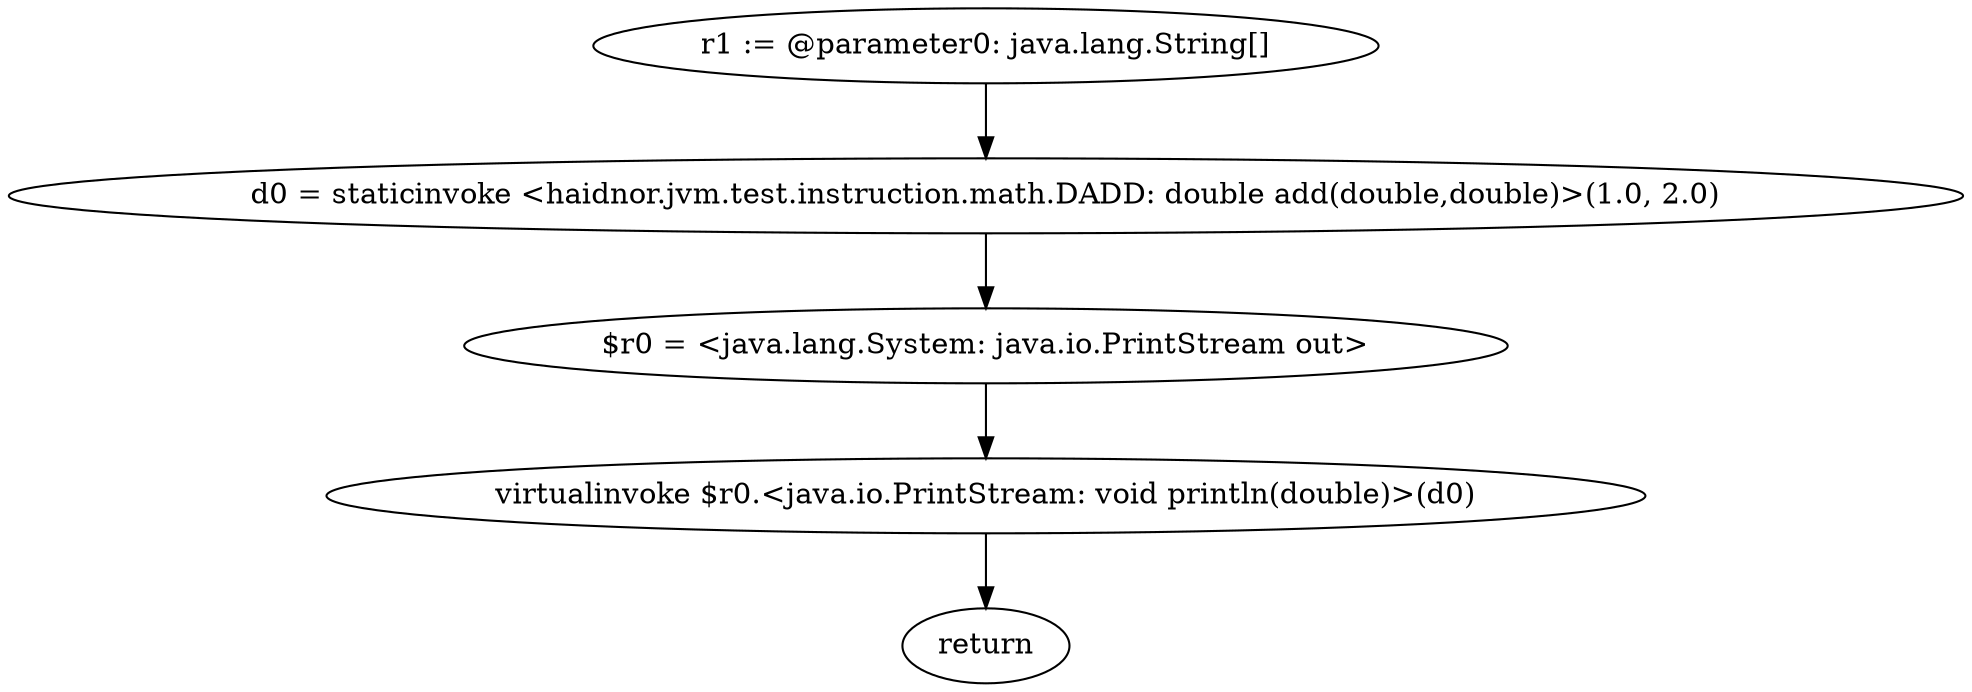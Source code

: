 digraph "unitGraph" {
    "r1 := @parameter0: java.lang.String[]"
    "d0 = staticinvoke <haidnor.jvm.test.instruction.math.DADD: double add(double,double)>(1.0, 2.0)"
    "$r0 = <java.lang.System: java.io.PrintStream out>"
    "virtualinvoke $r0.<java.io.PrintStream: void println(double)>(d0)"
    "return"
    "r1 := @parameter0: java.lang.String[]"->"d0 = staticinvoke <haidnor.jvm.test.instruction.math.DADD: double add(double,double)>(1.0, 2.0)";
    "d0 = staticinvoke <haidnor.jvm.test.instruction.math.DADD: double add(double,double)>(1.0, 2.0)"->"$r0 = <java.lang.System: java.io.PrintStream out>";
    "$r0 = <java.lang.System: java.io.PrintStream out>"->"virtualinvoke $r0.<java.io.PrintStream: void println(double)>(d0)";
    "virtualinvoke $r0.<java.io.PrintStream: void println(double)>(d0)"->"return";
}

